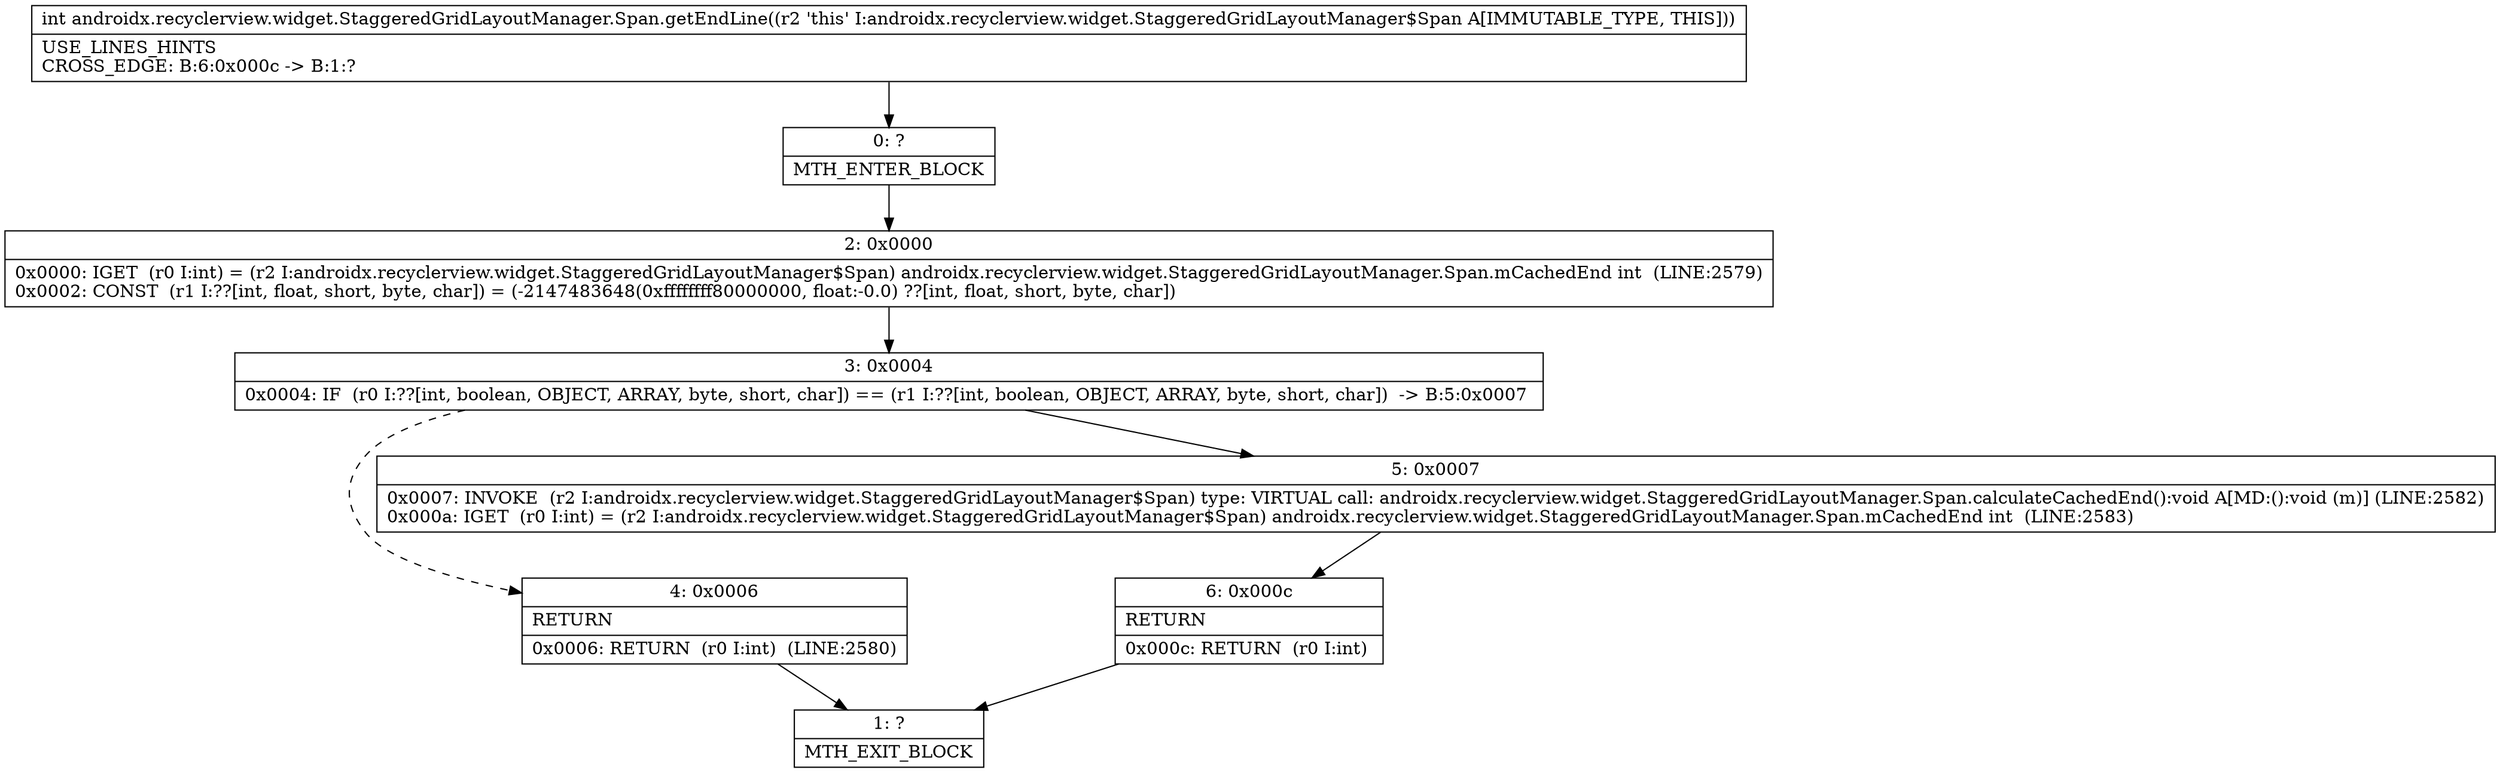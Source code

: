 digraph "CFG forandroidx.recyclerview.widget.StaggeredGridLayoutManager.Span.getEndLine()I" {
Node_0 [shape=record,label="{0\:\ ?|MTH_ENTER_BLOCK\l}"];
Node_2 [shape=record,label="{2\:\ 0x0000|0x0000: IGET  (r0 I:int) = (r2 I:androidx.recyclerview.widget.StaggeredGridLayoutManager$Span) androidx.recyclerview.widget.StaggeredGridLayoutManager.Span.mCachedEnd int  (LINE:2579)\l0x0002: CONST  (r1 I:??[int, float, short, byte, char]) = (\-2147483648(0xffffffff80000000, float:\-0.0) ??[int, float, short, byte, char]) \l}"];
Node_3 [shape=record,label="{3\:\ 0x0004|0x0004: IF  (r0 I:??[int, boolean, OBJECT, ARRAY, byte, short, char]) == (r1 I:??[int, boolean, OBJECT, ARRAY, byte, short, char])  \-\> B:5:0x0007 \l}"];
Node_4 [shape=record,label="{4\:\ 0x0006|RETURN\l|0x0006: RETURN  (r0 I:int)  (LINE:2580)\l}"];
Node_1 [shape=record,label="{1\:\ ?|MTH_EXIT_BLOCK\l}"];
Node_5 [shape=record,label="{5\:\ 0x0007|0x0007: INVOKE  (r2 I:androidx.recyclerview.widget.StaggeredGridLayoutManager$Span) type: VIRTUAL call: androidx.recyclerview.widget.StaggeredGridLayoutManager.Span.calculateCachedEnd():void A[MD:():void (m)] (LINE:2582)\l0x000a: IGET  (r0 I:int) = (r2 I:androidx.recyclerview.widget.StaggeredGridLayoutManager$Span) androidx.recyclerview.widget.StaggeredGridLayoutManager.Span.mCachedEnd int  (LINE:2583)\l}"];
Node_6 [shape=record,label="{6\:\ 0x000c|RETURN\l|0x000c: RETURN  (r0 I:int) \l}"];
MethodNode[shape=record,label="{int androidx.recyclerview.widget.StaggeredGridLayoutManager.Span.getEndLine((r2 'this' I:androidx.recyclerview.widget.StaggeredGridLayoutManager$Span A[IMMUTABLE_TYPE, THIS]))  | USE_LINES_HINTS\lCROSS_EDGE: B:6:0x000c \-\> B:1:?\l}"];
MethodNode -> Node_0;Node_0 -> Node_2;
Node_2 -> Node_3;
Node_3 -> Node_4[style=dashed];
Node_3 -> Node_5;
Node_4 -> Node_1;
Node_5 -> Node_6;
Node_6 -> Node_1;
}

